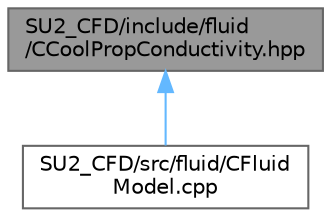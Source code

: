 digraph "SU2_CFD/include/fluid/CCoolPropConductivity.hpp"
{
 // LATEX_PDF_SIZE
  bgcolor="transparent";
  edge [fontname=Helvetica,fontsize=10,labelfontname=Helvetica,labelfontsize=10];
  node [fontname=Helvetica,fontsize=10,shape=box,height=0.2,width=0.4];
  Node1 [id="Node000001",label="SU2_CFD/include/fluid\l/CCoolPropConductivity.hpp",height=0.2,width=0.4,color="gray40", fillcolor="grey60", style="filled", fontcolor="black",tooltip="Defines laminar thermal conductivity model from CoolProp."];
  Node1 -> Node2 [id="edge1_Node000001_Node000002",dir="back",color="steelblue1",style="solid",tooltip=" "];
  Node2 [id="Node000002",label="SU2_CFD/src/fluid/CFluid\lModel.cpp",height=0.2,width=0.4,color="grey40", fillcolor="white", style="filled",URL="$CFluidModel_8cpp.html",tooltip="Source of the fluid model base class containing thermo-physical subroutines."];
}
